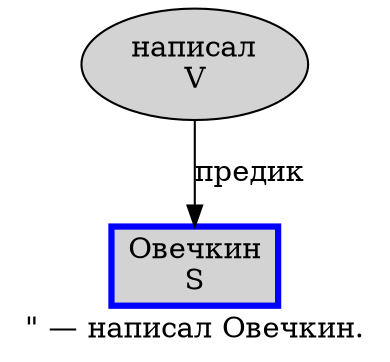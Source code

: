 digraph SENTENCE_873 {
	graph [label="\" — написал Овечкин."]
	node [style=filled]
		2 [label="написал
V" color="" fillcolor=lightgray penwidth=1 shape=ellipse]
		3 [label="Овечкин
S" color=blue fillcolor=lightgray penwidth=3 shape=box]
			2 -> 3 [label="предик"]
}
